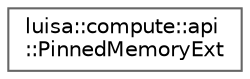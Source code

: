 digraph "类继承关系图"
{
 // LATEX_PDF_SIZE
  bgcolor="transparent";
  edge [fontname=Helvetica,fontsize=10,labelfontname=Helvetica,labelfontsize=10];
  node [fontname=Helvetica,fontsize=10,shape=box,height=0.2,width=0.4];
  rankdir="LR";
  Node0 [id="Node000000",label="luisa::compute::api\l::PinnedMemoryExt",height=0.2,width=0.4,color="grey40", fillcolor="white", style="filled",URL="$structluisa_1_1compute_1_1api_1_1_pinned_memory_ext.html",tooltip=" "];
}
